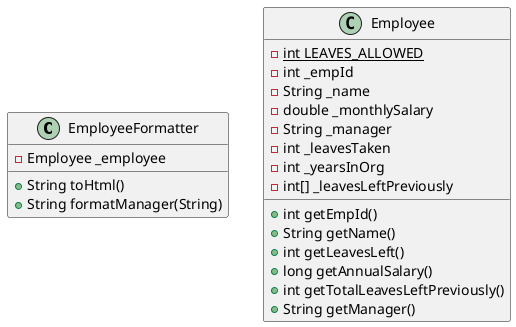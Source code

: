 @startuml
class EmployeeFormatter {
- Employee _employee
+ String toHtml()
+ String formatManager(String)
}
class Employee {
- {static} int LEAVES_ALLOWED
- int _empId
- String _name
- double _monthlySalary
- String _manager
- int _leavesTaken
- int _yearsInOrg
- int[] _leavesLeftPreviously
+ int getEmpId()
+ String getName()
+ int getLeavesLeft()
+ long getAnnualSalary()
+ int getTotalLeavesLeftPreviously()
+ String getManager()
}
@enduml